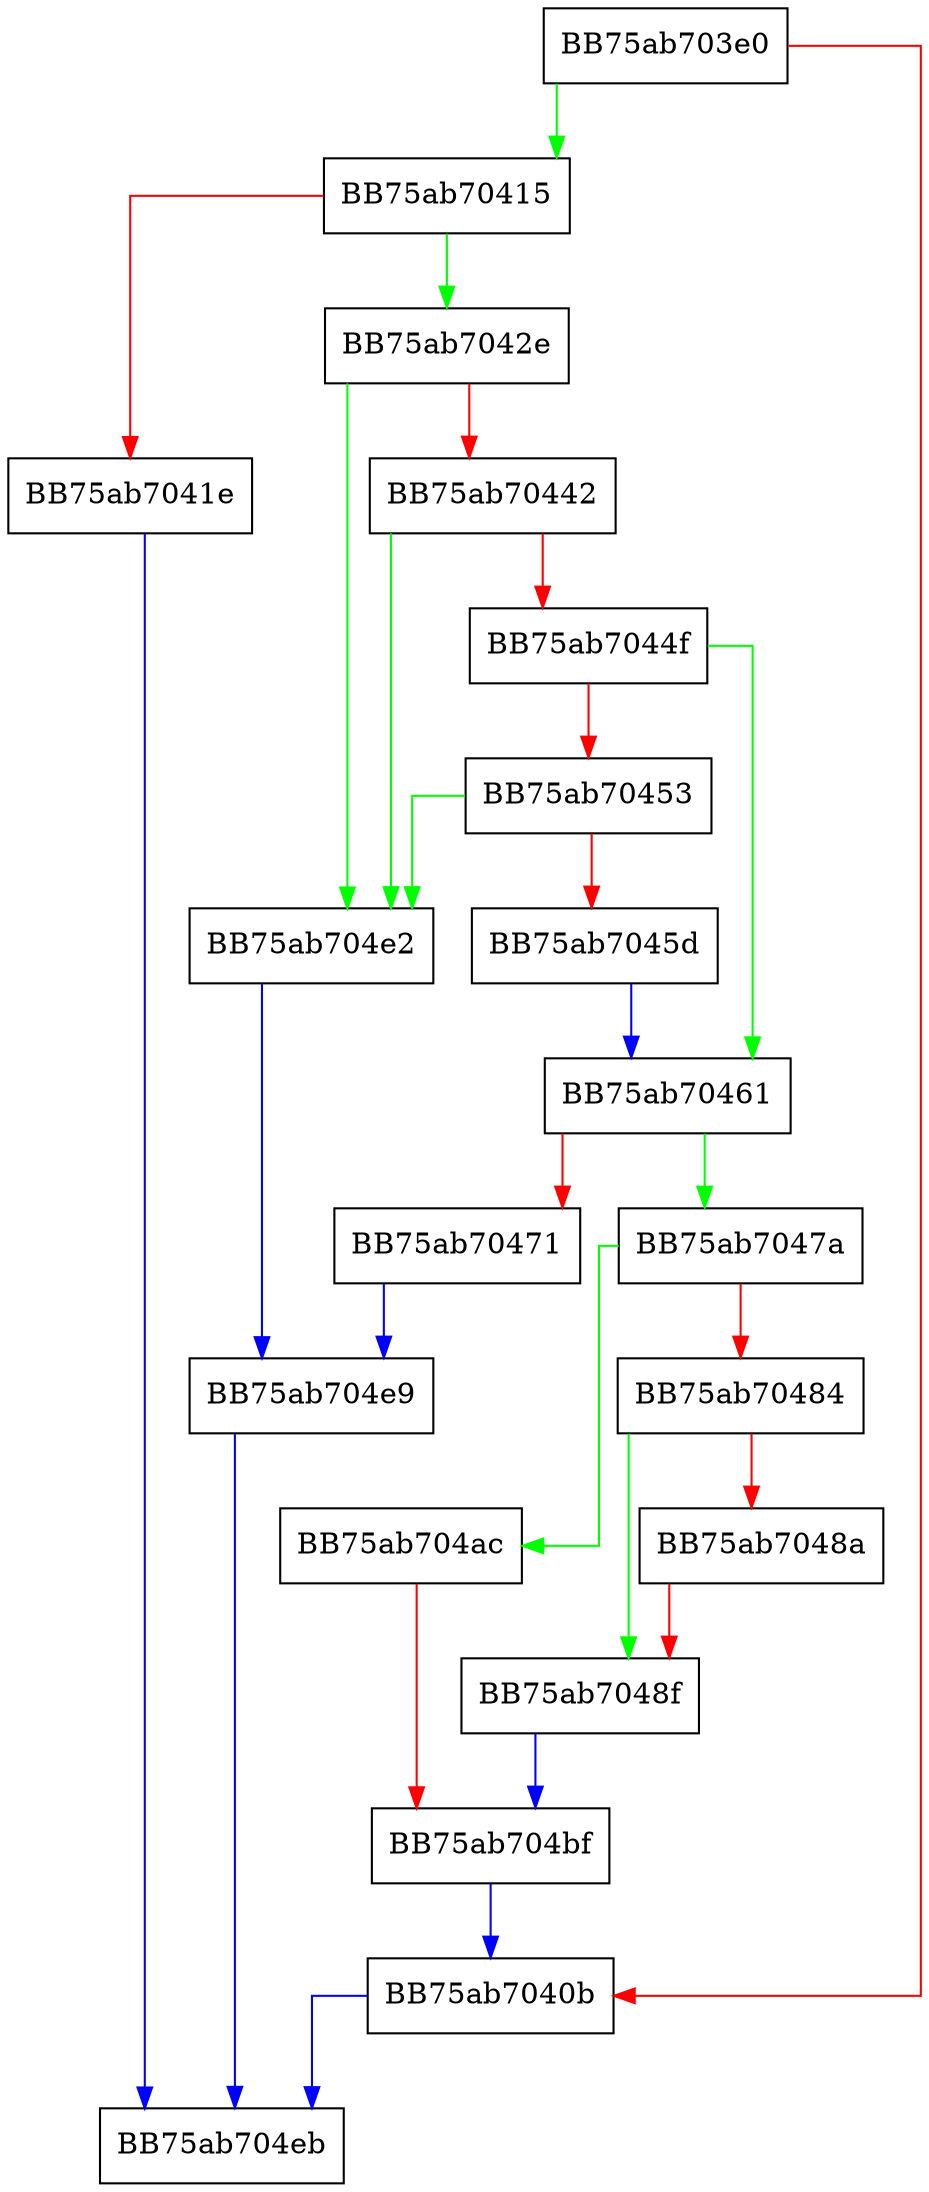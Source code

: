 digraph pAppendVar {
  node [shape="box"];
  graph [splines=ortho];
  BB75ab703e0 -> BB75ab70415 [color="green"];
  BB75ab703e0 -> BB75ab7040b [color="red"];
  BB75ab7040b -> BB75ab704eb [color="blue"];
  BB75ab70415 -> BB75ab7042e [color="green"];
  BB75ab70415 -> BB75ab7041e [color="red"];
  BB75ab7041e -> BB75ab704eb [color="blue"];
  BB75ab7042e -> BB75ab704e2 [color="green"];
  BB75ab7042e -> BB75ab70442 [color="red"];
  BB75ab70442 -> BB75ab704e2 [color="green"];
  BB75ab70442 -> BB75ab7044f [color="red"];
  BB75ab7044f -> BB75ab70461 [color="green"];
  BB75ab7044f -> BB75ab70453 [color="red"];
  BB75ab70453 -> BB75ab704e2 [color="green"];
  BB75ab70453 -> BB75ab7045d [color="red"];
  BB75ab7045d -> BB75ab70461 [color="blue"];
  BB75ab70461 -> BB75ab7047a [color="green"];
  BB75ab70461 -> BB75ab70471 [color="red"];
  BB75ab70471 -> BB75ab704e9 [color="blue"];
  BB75ab7047a -> BB75ab704ac [color="green"];
  BB75ab7047a -> BB75ab70484 [color="red"];
  BB75ab70484 -> BB75ab7048f [color="green"];
  BB75ab70484 -> BB75ab7048a [color="red"];
  BB75ab7048a -> BB75ab7048f [color="red"];
  BB75ab7048f -> BB75ab704bf [color="blue"];
  BB75ab704ac -> BB75ab704bf [color="red"];
  BB75ab704bf -> BB75ab7040b [color="blue"];
  BB75ab704e2 -> BB75ab704e9 [color="blue"];
  BB75ab704e9 -> BB75ab704eb [color="blue"];
}